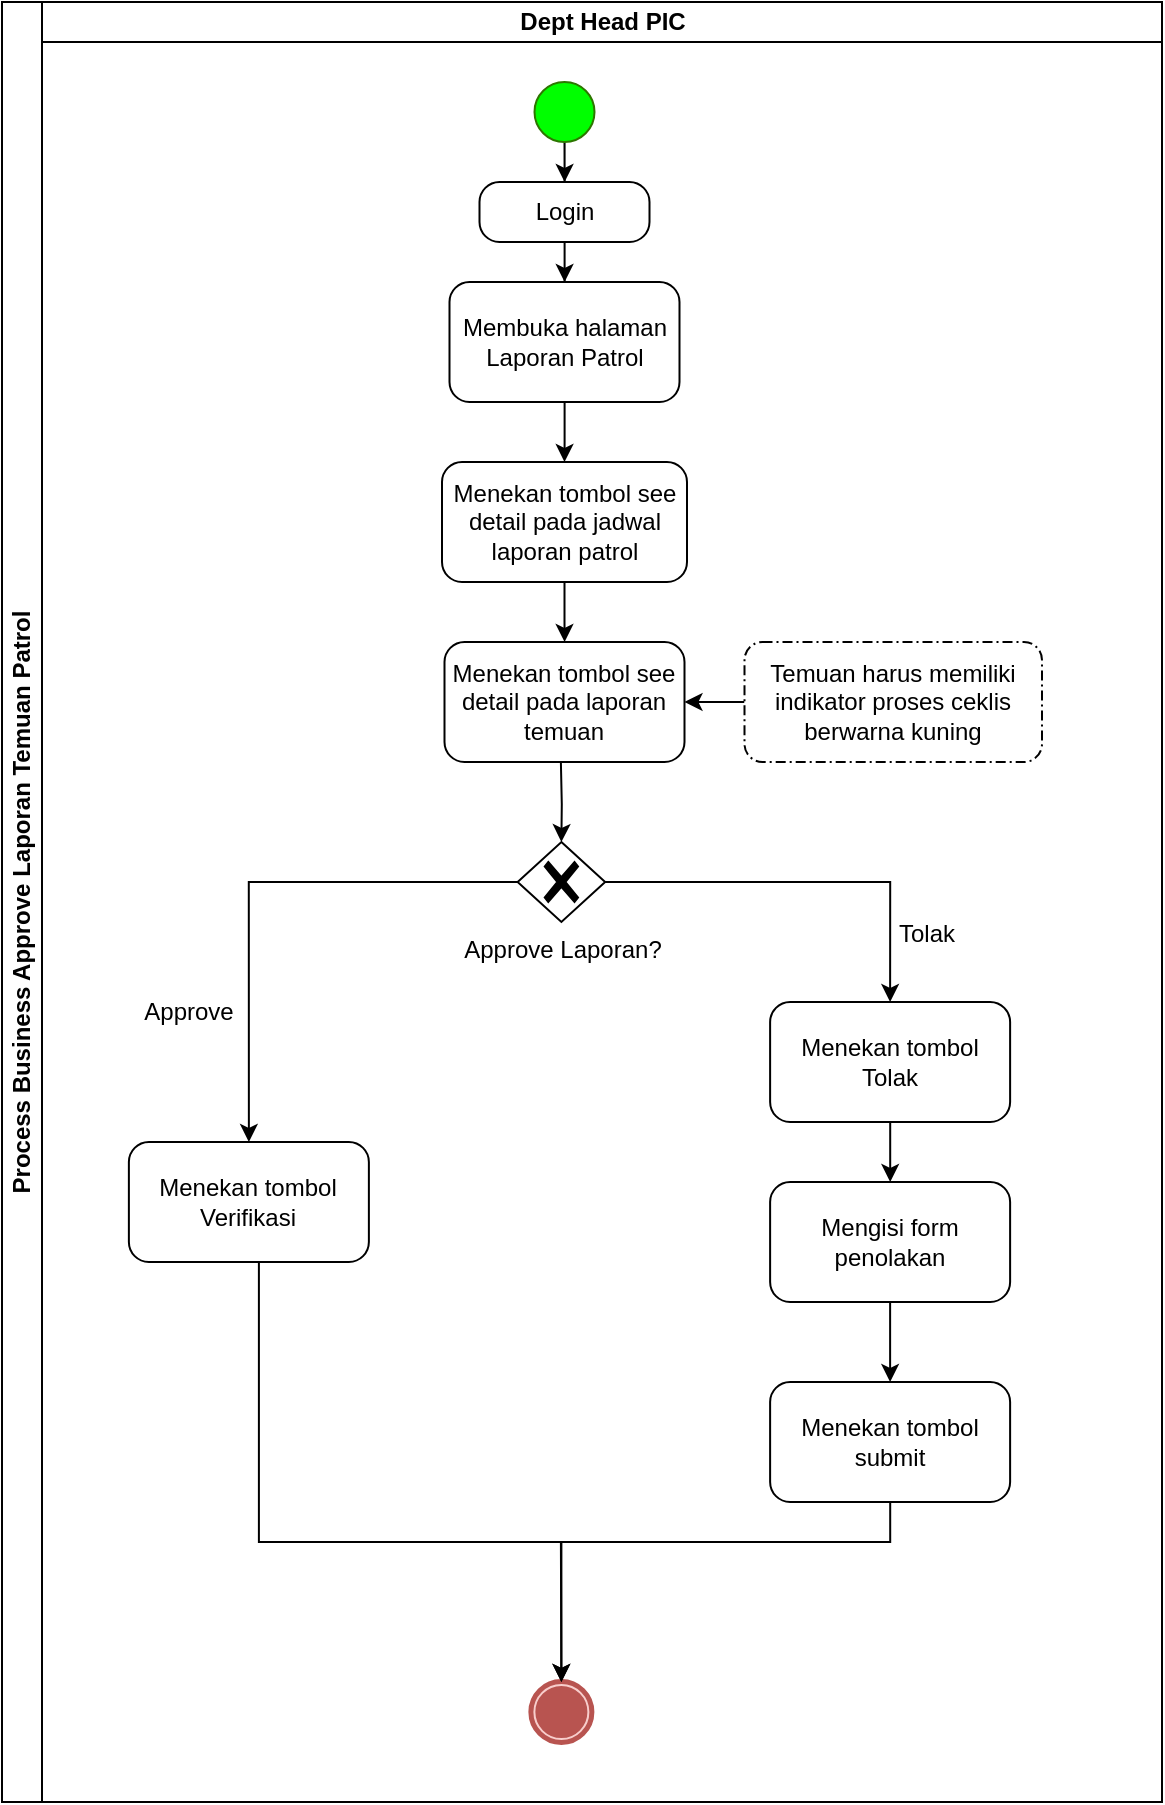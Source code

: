 <mxfile version="24.0.7" type="device">
  <diagram name="Page-1" id="a2ElgBXmISjke0oVlRJy">
    <mxGraphModel dx="786" dy="505" grid="1" gridSize="10" guides="1" tooltips="1" connect="1" arrows="1" fold="1" page="1" pageScale="1" pageWidth="850" pageHeight="1100" math="0" shadow="0">
      <root>
        <mxCell id="0" />
        <mxCell id="1" parent="0" />
        <mxCell id="_11YucGj-gpKnew8G1n7-1" value="Process Business Approve Laporan Temuan Patrol" style="swimlane;html=1;childLayout=stackLayout;resizeParent=1;resizeParentMax=0;startSize=20;horizontal=0;horizontalStack=1;whiteSpace=wrap;" parent="1" vertex="1">
          <mxGeometry x="80" y="40" width="580" height="900" as="geometry">
            <mxRectangle x="210" y="20" width="40" height="190" as="alternateBounds" />
          </mxGeometry>
        </mxCell>
        <mxCell id="_11YucGj-gpKnew8G1n7-2" value="Dept Head PIC" style="swimlane;html=1;startSize=20;" parent="_11YucGj-gpKnew8G1n7-1" vertex="1">
          <mxGeometry x="20" width="560" height="900" as="geometry">
            <mxRectangle x="20" width="40" height="480" as="alternateBounds" />
          </mxGeometry>
        </mxCell>
        <mxCell id="_11YucGj-gpKnew8G1n7-3" style="edgeStyle=orthogonalEdgeStyle;rounded=0;orthogonalLoop=1;jettySize=auto;html=1;" parent="_11YucGj-gpKnew8G1n7-2" source="_11YucGj-gpKnew8G1n7-4" target="_11YucGj-gpKnew8G1n7-6" edge="1">
          <mxGeometry relative="1" as="geometry" />
        </mxCell>
        <mxCell id="_11YucGj-gpKnew8G1n7-4" value="Login" style="points=[[0.25,0,0],[0.5,0,0],[0.75,0,0],[1,0.25,0],[1,0.5,0],[1,0.75,0],[0.75,1,0],[0.5,1,0],[0.25,1,0],[0,0.75,0],[0,0.5,0],[0,0.25,0]];shape=mxgraph.bpmn.task;whiteSpace=wrap;rectStyle=rounded;size=10;html=1;container=1;expand=0;collapsible=0;taskMarker=abstract;" parent="_11YucGj-gpKnew8G1n7-2" vertex="1">
          <mxGeometry x="218.75" y="90" width="85" height="30" as="geometry" />
        </mxCell>
        <mxCell id="_11YucGj-gpKnew8G1n7-5" style="edgeStyle=orthogonalEdgeStyle;rounded=0;orthogonalLoop=1;jettySize=auto;html=1;" parent="_11YucGj-gpKnew8G1n7-2" source="_11YucGj-gpKnew8G1n7-6" target="_11YucGj-gpKnew8G1n7-8" edge="1">
          <mxGeometry relative="1" as="geometry" />
        </mxCell>
        <mxCell id="_11YucGj-gpKnew8G1n7-6" value="Membuka halaman Laporan Patrol" style="points=[[0.25,0,0],[0.5,0,0],[0.75,0,0],[1,0.25,0],[1,0.5,0],[1,0.75,0],[0.75,1,0],[0.5,1,0],[0.25,1,0],[0,0.75,0],[0,0.5,0],[0,0.25,0]];shape=mxgraph.bpmn.task;whiteSpace=wrap;rectStyle=rounded;size=10;html=1;container=1;expand=0;collapsible=0;taskMarker=abstract;" parent="_11YucGj-gpKnew8G1n7-2" vertex="1">
          <mxGeometry x="203.75" y="140" width="115" height="60" as="geometry" />
        </mxCell>
        <mxCell id="_11YucGj-gpKnew8G1n7-7" style="edgeStyle=orthogonalEdgeStyle;rounded=0;orthogonalLoop=1;jettySize=auto;html=1;" parent="_11YucGj-gpKnew8G1n7-2" source="_11YucGj-gpKnew8G1n7-8" target="_11YucGj-gpKnew8G1n7-12" edge="1">
          <mxGeometry relative="1" as="geometry" />
        </mxCell>
        <mxCell id="_11YucGj-gpKnew8G1n7-8" value="Menekan tombol see detail pada jadwal laporan patrol" style="points=[[0.25,0,0],[0.5,0,0],[0.75,0,0],[1,0.25,0],[1,0.5,0],[1,0.75,0],[0.75,1,0],[0.5,1,0],[0.25,1,0],[0,0.75,0],[0,0.5,0],[0,0.25,0]];shape=mxgraph.bpmn.task;whiteSpace=wrap;rectStyle=rounded;size=10;html=1;container=1;expand=0;collapsible=0;taskMarker=abstract;" parent="_11YucGj-gpKnew8G1n7-2" vertex="1">
          <mxGeometry x="200" y="230" width="122.5" height="60" as="geometry" />
        </mxCell>
        <mxCell id="_11YucGj-gpKnew8G1n7-9" style="edgeStyle=orthogonalEdgeStyle;rounded=0;orthogonalLoop=1;jettySize=auto;html=1;" parent="_11YucGj-gpKnew8G1n7-2" source="_11YucGj-gpKnew8G1n7-10" target="_11YucGj-gpKnew8G1n7-4" edge="1">
          <mxGeometry relative="1" as="geometry" />
        </mxCell>
        <mxCell id="_11YucGj-gpKnew8G1n7-10" value="" style="points=[[0.145,0.145,0],[0.5,0,0],[0.855,0.145,0],[1,0.5,0],[0.855,0.855,0],[0.5,1,0],[0.145,0.855,0],[0,0.5,0]];shape=mxgraph.bpmn.event;html=1;verticalLabelPosition=bottom;labelBackgroundColor=#ffffff;verticalAlign=top;align=center;perimeter=ellipsePerimeter;outlineConnect=0;aspect=fixed;outline=standard;symbol=general;fillColor=#00FF00;strokeColor=#2D7600;fontColor=#ffffff;" parent="_11YucGj-gpKnew8G1n7-2" vertex="1">
          <mxGeometry x="246.25" y="40" width="30" height="30" as="geometry" />
        </mxCell>
        <mxCell id="_11YucGj-gpKnew8G1n7-12" value="Menekan tombol see detail pada laporan temuan" style="points=[[0.25,0,0],[0.5,0,0],[0.75,0,0],[1,0.25,0],[1,0.5,0],[1,0.75,0],[0.75,1,0],[0.5,1,0],[0.25,1,0],[0,0.75,0],[0,0.5,0],[0,0.25,0]];shape=mxgraph.bpmn.task;whiteSpace=wrap;rectStyle=rounded;size=10;html=1;container=1;expand=0;collapsible=0;taskMarker=abstract;" parent="_11YucGj-gpKnew8G1n7-2" vertex="1">
          <mxGeometry x="201.25" y="320" width="120" height="60" as="geometry" />
        </mxCell>
        <mxCell id="_11YucGj-gpKnew8G1n7-16" style="edgeStyle=orthogonalEdgeStyle;rounded=0;orthogonalLoop=1;jettySize=auto;html=1;" parent="_11YucGj-gpKnew8G1n7-2" source="_11YucGj-gpKnew8G1n7-17" target="_11YucGj-gpKnew8G1n7-12" edge="1">
          <mxGeometry relative="1" as="geometry" />
        </mxCell>
        <mxCell id="_11YucGj-gpKnew8G1n7-17" value="Temuan harus memiliki indikator proses ceklis berwarna kuning" style="points=[[0.25,0,0],[0.5,0,0],[0.75,0,0],[1,0.25,0],[1,0.5,0],[1,0.75,0],[0.75,1,0],[0.5,1,0],[0.25,1,0],[0,0.75,0],[0,0.5,0],[0,0.25,0]];rounded=1;dashed=1;dashPattern=5 2 1 2;labelPosition=center;verticalLabelPosition=middle;align=center;verticalAlign=middle;fontSize=12;html=1;whiteSpace=wrap;" parent="_11YucGj-gpKnew8G1n7-2" vertex="1">
          <mxGeometry x="351.25" y="320" width="148.75" height="60" as="geometry" />
        </mxCell>
        <mxCell id="_11YucGj-gpKnew8G1n7-18" value="" style="points=[[0.145,0.145,0],[0.5,0,0],[0.855,0.145,0],[1,0.5,0],[0.855,0.855,0],[0.5,1,0],[0.145,0.855,0],[0,0.5,0]];shape=mxgraph.bpmn.event;html=1;verticalLabelPosition=bottom;labelBackgroundColor=#ffffff;verticalAlign=top;align=center;perimeter=ellipsePerimeter;outlineConnect=0;aspect=fixed;outline=end;symbol=terminate;fillColor=#f8cecc;strokeColor=#b85450;gradientColor=#ea6b66;" parent="_11YucGj-gpKnew8G1n7-2" vertex="1">
          <mxGeometry x="244.69" y="840" width="30" height="30" as="geometry" />
        </mxCell>
        <mxCell id="_11YucGj-gpKnew8G1n7-19" style="edgeStyle=orthogonalEdgeStyle;rounded=0;orthogonalLoop=1;jettySize=auto;html=1;" parent="_11YucGj-gpKnew8G1n7-2" source="_11YucGj-gpKnew8G1n7-30" target="_11YucGj-gpKnew8G1n7-18" edge="1">
          <mxGeometry relative="1" as="geometry">
            <mxPoint x="259.69" y="520.0" as="targetPoint" />
            <Array as="points">
              <mxPoint x="108.44" y="770" />
              <mxPoint x="259.44" y="770" />
            </Array>
          </mxGeometry>
        </mxCell>
        <mxCell id="_11YucGj-gpKnew8G1n7-20" style="edgeStyle=orthogonalEdgeStyle;rounded=0;orthogonalLoop=1;jettySize=auto;html=1;" parent="_11YucGj-gpKnew8G1n7-2" source="_11YucGj-gpKnew8G1n7-21" target="_11YucGj-gpKnew8G1n7-23" edge="1">
          <mxGeometry relative="1" as="geometry" />
        </mxCell>
        <mxCell id="_11YucGj-gpKnew8G1n7-21" value="Menekan tombol Tolak" style="points=[[0.25,0,0],[0.5,0,0],[0.75,0,0],[1,0.25,0],[1,0.5,0],[1,0.75,0],[0.75,1,0],[0.5,1,0],[0.25,1,0],[0,0.75,0],[0,0.5,0],[0,0.25,0]];shape=mxgraph.bpmn.task;whiteSpace=wrap;rectStyle=rounded;size=10;html=1;container=1;expand=0;collapsible=0;taskMarker=abstract;" parent="_11YucGj-gpKnew8G1n7-2" vertex="1">
          <mxGeometry x="364.06" y="500" width="120" height="60" as="geometry" />
        </mxCell>
        <mxCell id="_11YucGj-gpKnew8G1n7-22" style="edgeStyle=orthogonalEdgeStyle;rounded=0;orthogonalLoop=1;jettySize=auto;html=1;" parent="_11YucGj-gpKnew8G1n7-2" source="_11YucGj-gpKnew8G1n7-23" target="_11YucGj-gpKnew8G1n7-24" edge="1">
          <mxGeometry relative="1" as="geometry" />
        </mxCell>
        <mxCell id="_11YucGj-gpKnew8G1n7-23" value="Mengisi form penolakan" style="points=[[0.25,0,0],[0.5,0,0],[0.75,0,0],[1,0.25,0],[1,0.5,0],[1,0.75,0],[0.75,1,0],[0.5,1,0],[0.25,1,0],[0,0.75,0],[0,0.5,0],[0,0.25,0]];shape=mxgraph.bpmn.task;whiteSpace=wrap;rectStyle=rounded;size=10;html=1;container=1;expand=0;collapsible=0;taskMarker=abstract;" parent="_11YucGj-gpKnew8G1n7-2" vertex="1">
          <mxGeometry x="364.06" y="590" width="120" height="60" as="geometry" />
        </mxCell>
        <mxCell id="_11YucGj-gpKnew8G1n7-24" value="Menekan tombol submit" style="points=[[0.25,0,0],[0.5,0,0],[0.75,0,0],[1,0.25,0],[1,0.5,0],[1,0.75,0],[0.75,1,0],[0.5,1,0],[0.25,1,0],[0,0.75,0],[0,0.5,0],[0,0.25,0]];shape=mxgraph.bpmn.task;whiteSpace=wrap;rectStyle=rounded;size=10;html=1;container=1;expand=0;collapsible=0;taskMarker=abstract;" parent="_11YucGj-gpKnew8G1n7-2" vertex="1">
          <mxGeometry x="364.06" y="690" width="120" height="60" as="geometry" />
        </mxCell>
        <mxCell id="_11YucGj-gpKnew8G1n7-25" style="edgeStyle=orthogonalEdgeStyle;rounded=0;orthogonalLoop=1;jettySize=auto;html=1;entryX=0.5;entryY=0;entryDx=0;entryDy=0;entryPerimeter=0;" parent="_11YucGj-gpKnew8G1n7-2" source="_11YucGj-gpKnew8G1n7-24" target="_11YucGj-gpKnew8G1n7-18" edge="1">
          <mxGeometry relative="1" as="geometry">
            <Array as="points">
              <mxPoint x="424.44" y="770" />
              <mxPoint x="259.44" y="770" />
            </Array>
          </mxGeometry>
        </mxCell>
        <mxCell id="_11YucGj-gpKnew8G1n7-26" value="Approve Laporan?" style="points=[[0.25,0.25,0],[0.5,0,0],[0.75,0.25,0],[1,0.5,0],[0.75,0.75,0],[0.5,1,0],[0.25,0.75,0],[0,0.5,0]];shape=mxgraph.bpmn.gateway2;html=1;verticalLabelPosition=bottom;labelBackgroundColor=#ffffff;verticalAlign=top;align=center;perimeter=rhombusPerimeter;outlineConnect=0;outline=none;symbol=none;gwType=exclusive;" parent="_11YucGj-gpKnew8G1n7-2" vertex="1">
          <mxGeometry x="237.82" y="420" width="43.75" height="40" as="geometry" />
        </mxCell>
        <mxCell id="_11YucGj-gpKnew8G1n7-27" style="edgeStyle=orthogonalEdgeStyle;rounded=0;orthogonalLoop=1;jettySize=auto;html=1;entryX=0.5;entryY=0;entryDx=0;entryDy=0;entryPerimeter=0;" parent="_11YucGj-gpKnew8G1n7-2" target="_11YucGj-gpKnew8G1n7-26" edge="1">
          <mxGeometry relative="1" as="geometry">
            <mxPoint x="259.44" y="380" as="sourcePoint" />
          </mxGeometry>
        </mxCell>
        <mxCell id="_11YucGj-gpKnew8G1n7-28" style="edgeStyle=orthogonalEdgeStyle;rounded=0;orthogonalLoop=1;jettySize=auto;html=1;entryX=0.5;entryY=0;entryDx=0;entryDy=0;entryPerimeter=0;" parent="_11YucGj-gpKnew8G1n7-2" source="_11YucGj-gpKnew8G1n7-26" target="_11YucGj-gpKnew8G1n7-21" edge="1">
          <mxGeometry relative="1" as="geometry" />
        </mxCell>
        <mxCell id="_11YucGj-gpKnew8G1n7-29" style="edgeStyle=orthogonalEdgeStyle;rounded=0;orthogonalLoop=1;jettySize=auto;html=1;entryX=0.5;entryY=0;entryDx=0;entryDy=0;entryPerimeter=0;" parent="_11YucGj-gpKnew8G1n7-2" source="_11YucGj-gpKnew8G1n7-26" target="_11YucGj-gpKnew8G1n7-30" edge="1">
          <mxGeometry relative="1" as="geometry" />
        </mxCell>
        <mxCell id="_11YucGj-gpKnew8G1n7-30" value="Menekan tombol Verifikasi" style="points=[[0.25,0,0],[0.5,0,0],[0.75,0,0],[1,0.25,0],[1,0.5,0],[1,0.75,0],[0.75,1,0],[0.5,1,0],[0.25,1,0],[0,0.75,0],[0,0.5,0],[0,0.25,0]];shape=mxgraph.bpmn.task;whiteSpace=wrap;rectStyle=rounded;size=10;html=1;container=1;expand=0;collapsible=0;taskMarker=abstract;" parent="_11YucGj-gpKnew8G1n7-2" vertex="1">
          <mxGeometry x="43.44" y="570" width="120" height="60" as="geometry" />
        </mxCell>
        <mxCell id="_11YucGj-gpKnew8G1n7-31" value="Approve" style="text;html=1;align=center;verticalAlign=middle;resizable=0;points=[];autosize=1;strokeColor=none;fillColor=none;" parent="_11YucGj-gpKnew8G1n7-2" vertex="1">
          <mxGeometry x="38.44" y="490" width="70" height="30" as="geometry" />
        </mxCell>
        <mxCell id="_11YucGj-gpKnew8G1n7-32" value="Tolak" style="text;html=1;align=center;verticalAlign=middle;resizable=0;points=[];autosize=1;strokeColor=none;fillColor=none;" parent="_11YucGj-gpKnew8G1n7-2" vertex="1">
          <mxGeometry x="417.44" y="451" width="50" height="30" as="geometry" />
        </mxCell>
      </root>
    </mxGraphModel>
  </diagram>
</mxfile>
